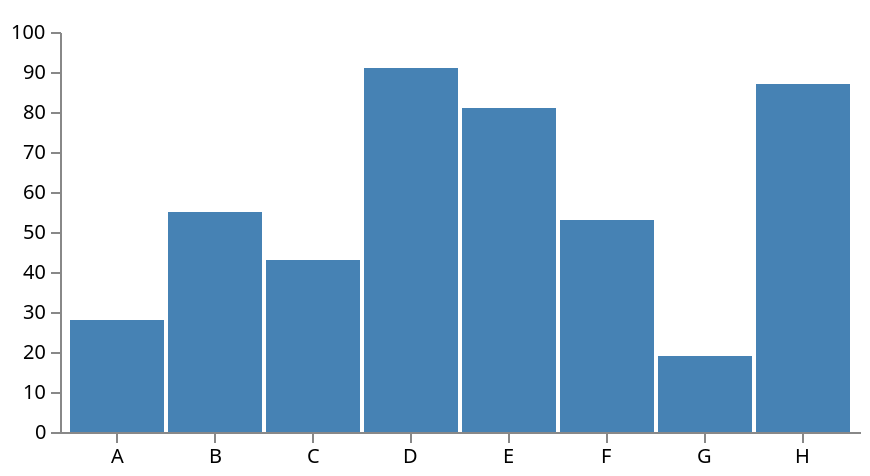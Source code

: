 {
    "$schema": "https://vega.github.io/schema/vega/v5.json",
    "description": "A basic bar chart example, with value labels shown upon pointer hover.",
    "width": 400,
    "height": 200,
    "padding": 5,
  
    "data": [
      {
        "name": "table",
        "values": [
          {"category": "A", "amount": 28},
          {"category": "B", "amount": 55},
          {"category": "C", "amount": 43},
          {"category": "D", "amount": 91},
          {"category": "E", "amount": 81},
          {"category": "F", "amount": 53},
          {"category": "G", "amount": 19},
          {"category": "H", "amount": 87}
        ]
      }
    ],
  
    "signals": [
      {
        "name": "tooltip",
        "value": {},
        "on": [
          {"events": "rect:pointerover", "update": "datum"},
          {"events": "rect:pointerout",  "update": "{}"}
        ]
      }
    ],
  
    "scales": [
      {
        "name": "xscale",
        "type": "band",
        "domain": {"data": "table", "field": "category"},
        "range": "width",
        "padding": 0.05,
        "round": true
      },
      {
        "name": "yscale",
        "domain": {"data": "table", "field": "amount"},
        "nice": true,
        "range": "height"
      }
    ],
  
    "axes": [
      { "orient": "bottom", "scale": "xscale" },
      { "orient": "left", "scale": "yscale" }
    ],
  
    "marks": [
      {
        "type": "rect",
        "from": {"data":"table"},
        "encode": {
          "enter": {
            "x": {"scale": "xscale", "field": "category"},
            "width": {"scale": "xscale", "band": 1},
            "y": {"scale": "yscale", "field": "amount"},
            "y2": {"scale": "yscale", "value": 0}
          },
          "update": {
            "fill": {"value": "steelblue"}
          },
          "hover": {
            "fill": {"value": "red"}
          }
        }
      },
      {
        "type": "text",
        "encode": {
          "enter": {
            "align": {"value": "center"},
            "baseline": {"value": "bottom"},
            "fill": {"value": "#333"}
          },
          "update": {
            "x": {"scale": "xscale", "signal": "tooltip.category", "band": 0.5},
            "y": {"scale": "yscale", "signal": "tooltip.amount", "offset": -2},
            "text": {"signal": "tooltip.amount"},
            "fillOpacity": [
              {"test": "datum === tooltip", "value": 0},
              {"value": 1}
            ]
          }
        }
      }
    ]
  }